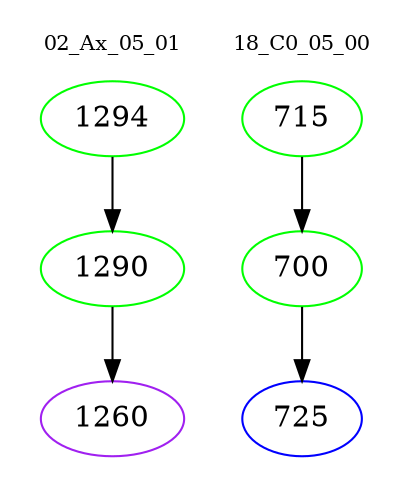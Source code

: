 digraph{
subgraph cluster_0 {
color = white
label = "02_Ax_05_01";
fontsize=10;
T0_1294 [label="1294", color="green"]
T0_1294 -> T0_1290 [color="black"]
T0_1290 [label="1290", color="green"]
T0_1290 -> T0_1260 [color="black"]
T0_1260 [label="1260", color="purple"]
}
subgraph cluster_1 {
color = white
label = "18_C0_05_00";
fontsize=10;
T1_715 [label="715", color="green"]
T1_715 -> T1_700 [color="black"]
T1_700 [label="700", color="green"]
T1_700 -> T1_725 [color="black"]
T1_725 [label="725", color="blue"]
}
}
